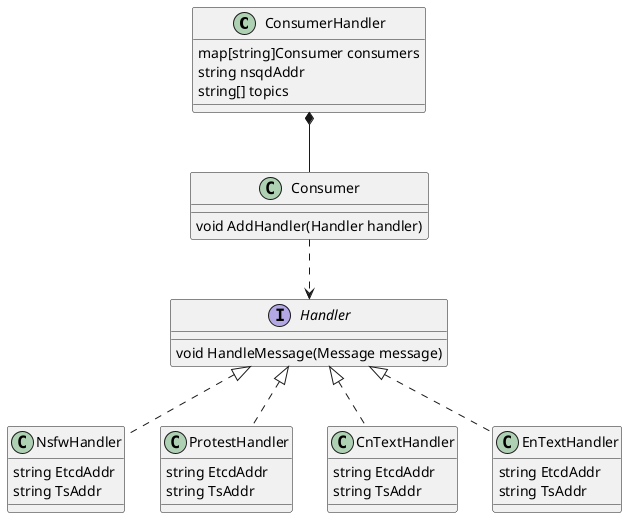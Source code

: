 @startuml
'https://plantuml.com/class-diagram
'skinparam dpi 800
class ConsumerHandler{
	map[string]Consumer consumers
	string nsqdAddr
	string[] topics
}
class Consumer{
void AddHandler(Handler handler)
}
ConsumerHandler *-- Consumer
interface Handler {
	void HandleMessage(Message message)
}
Consumer ..> Handler
class NsfwHandler  {
	string EtcdAddr
	string TsAddr
}
class NsfwHandler implements Handler
class ProtestHandler  {
	string EtcdAddr
	string TsAddr
}
class ProtestHandler implements Handler
class CnTextHandler  {
	string EtcdAddr
	string TsAddr
}
class CnTextHandler implements Handler
class EnTextHandler  {
	string EtcdAddr
	string TsAddr
}
class EnTextHandler implements Handler

@enduml